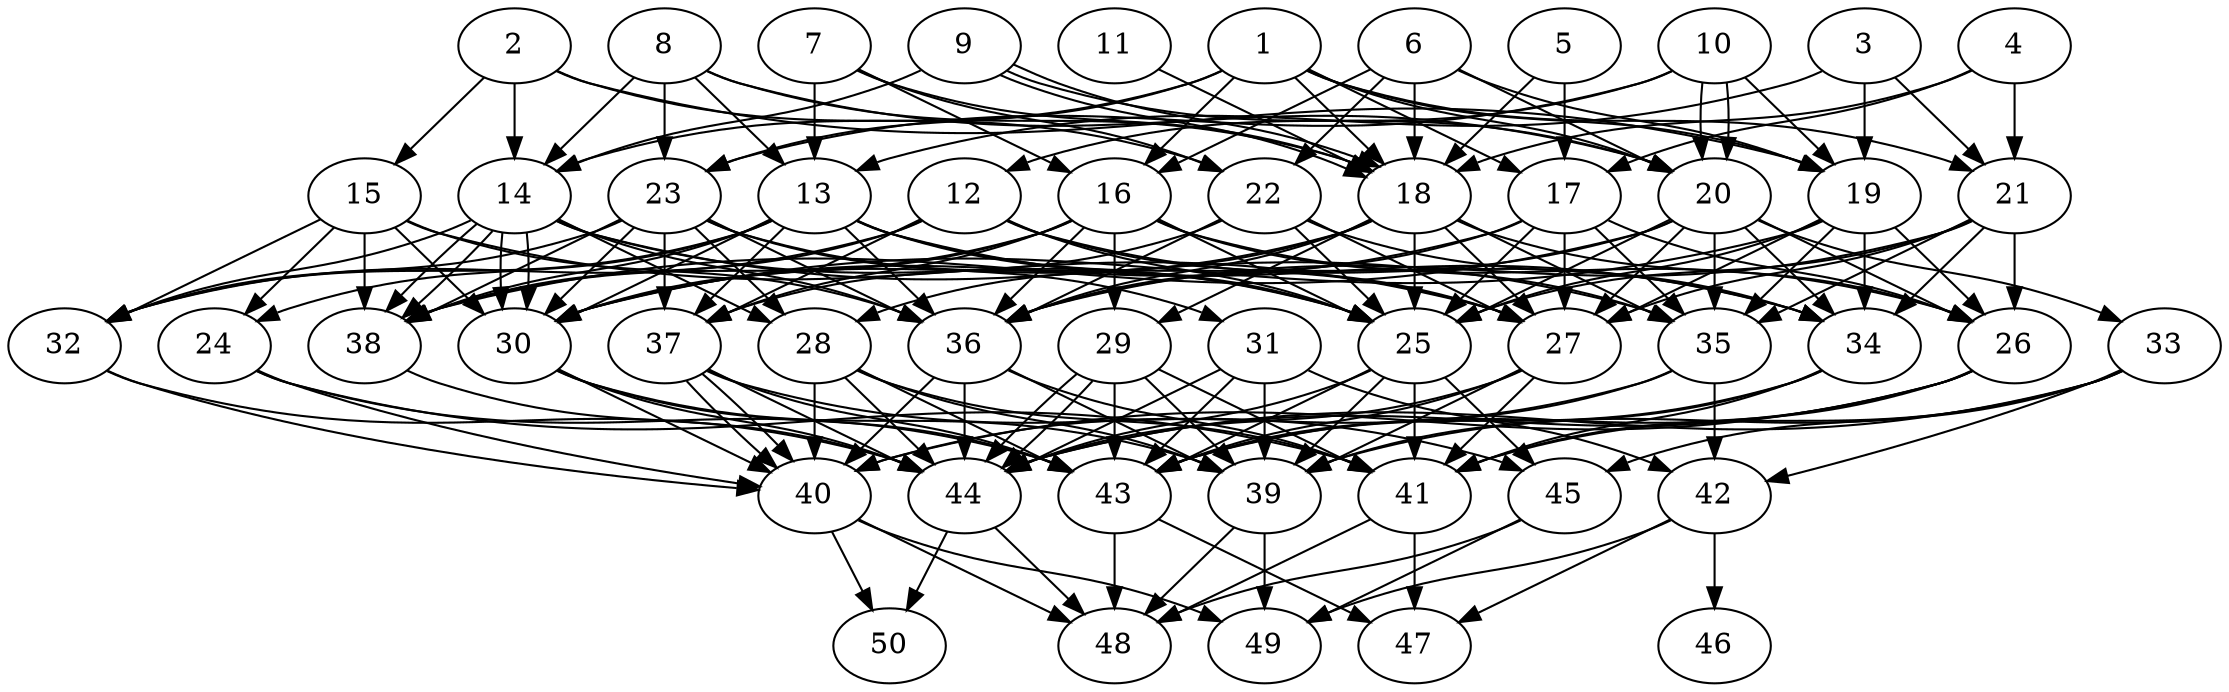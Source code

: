// DAG automatically generated by daggen at Tue Aug  6 16:32:29 2019
// ./daggen --dot -n 50 --ccr 0.5 --fat 0.7 --regular 0.5 --density 0.9 --mindata 5242880 --maxdata 52428800 
digraph G {
  1 [size="75630592", alpha="0.03", expect_size="37815296"] 
  1 -> 14 [size ="37815296"]
  1 -> 16 [size ="37815296"]
  1 -> 17 [size ="37815296"]
  1 -> 18 [size ="37815296"]
  1 -> 19 [size ="37815296"]
  1 -> 20 [size ="37815296"]
  1 -> 21 [size ="37815296"]
  1 -> 23 [size ="37815296"]
  2 [size="36952064", alpha="0.09", expect_size="18476032"] 
  2 -> 14 [size ="18476032"]
  2 -> 15 [size ="18476032"]
  2 -> 19 [size ="18476032"]
  2 -> 22 [size ="18476032"]
  3 [size="66424832", alpha="0.18", expect_size="33212416"] 
  3 -> 13 [size ="33212416"]
  3 -> 19 [size ="33212416"]
  3 -> 21 [size ="33212416"]
  4 [size="37189632", alpha="0.04", expect_size="18594816"] 
  4 -> 17 [size ="18594816"]
  4 -> 18 [size ="18594816"]
  4 -> 21 [size ="18594816"]
  5 [size="88625152", alpha="0.06", expect_size="44312576"] 
  5 -> 17 [size ="44312576"]
  5 -> 18 [size ="44312576"]
  6 [size="88973312", alpha="0.14", expect_size="44486656"] 
  6 -> 16 [size ="44486656"]
  6 -> 18 [size ="44486656"]
  6 -> 19 [size ="44486656"]
  6 -> 20 [size ="44486656"]
  6 -> 22 [size ="44486656"]
  7 [size="73994240", alpha="0.06", expect_size="36997120"] 
  7 -> 13 [size ="36997120"]
  7 -> 16 [size ="36997120"]
  7 -> 18 [size ="36997120"]
  7 -> 22 [size ="36997120"]
  8 [size="36532224", alpha="0.01", expect_size="18266112"] 
  8 -> 13 [size ="18266112"]
  8 -> 14 [size ="18266112"]
  8 -> 18 [size ="18266112"]
  8 -> 20 [size ="18266112"]
  8 -> 23 [size ="18266112"]
  9 [size="55447552", alpha="0.07", expect_size="27723776"] 
  9 -> 14 [size ="27723776"]
  9 -> 18 [size ="27723776"]
  9 -> 18 [size ="27723776"]
  9 -> 20 [size ="27723776"]
  10 [size="84105216", alpha="0.07", expect_size="42052608"] 
  10 -> 12 [size ="42052608"]
  10 -> 19 [size ="42052608"]
  10 -> 20 [size ="42052608"]
  10 -> 20 [size ="42052608"]
  10 -> 23 [size ="42052608"]
  11 [size="57731072", alpha="0.19", expect_size="28865536"] 
  11 -> 18 [size ="28865536"]
  12 [size="70842368", alpha="0.10", expect_size="35421184"] 
  12 -> 25 [size ="35421184"]
  12 -> 27 [size ="35421184"]
  12 -> 32 [size ="35421184"]
  12 -> 34 [size ="35421184"]
  12 -> 37 [size ="35421184"]
  12 -> 38 [size ="35421184"]
  13 [size="17053696", alpha="0.12", expect_size="8526848"] 
  13 -> 24 [size ="8526848"]
  13 -> 25 [size ="8526848"]
  13 -> 27 [size ="8526848"]
  13 -> 30 [size ="8526848"]
  13 -> 32 [size ="8526848"]
  13 -> 34 [size ="8526848"]
  13 -> 36 [size ="8526848"]
  13 -> 37 [size ="8526848"]
  13 -> 38 [size ="8526848"]
  14 [size="99952640", alpha="0.20", expect_size="49976320"] 
  14 -> 25 [size ="49976320"]
  14 -> 28 [size ="49976320"]
  14 -> 30 [size ="49976320"]
  14 -> 30 [size ="49976320"]
  14 -> 32 [size ="49976320"]
  14 -> 35 [size ="49976320"]
  14 -> 36 [size ="49976320"]
  14 -> 38 [size ="49976320"]
  14 -> 38 [size ="49976320"]
  15 [size="24778752", alpha="0.02", expect_size="12389376"] 
  15 -> 24 [size ="12389376"]
  15 -> 27 [size ="12389376"]
  15 -> 30 [size ="12389376"]
  15 -> 32 [size ="12389376"]
  15 -> 36 [size ="12389376"]
  15 -> 38 [size ="12389376"]
  16 [size="53041152", alpha="0.18", expect_size="26520576"] 
  16 -> 25 [size ="26520576"]
  16 -> 26 [size ="26520576"]
  16 -> 29 [size ="26520576"]
  16 -> 30 [size ="26520576"]
  16 -> 35 [size ="26520576"]
  16 -> 36 [size ="26520576"]
  16 -> 37 [size ="26520576"]
  16 -> 38 [size ="26520576"]
  17 [size="24297472", alpha="0.18", expect_size="12148736"] 
  17 -> 25 [size ="12148736"]
  17 -> 26 [size ="12148736"]
  17 -> 27 [size ="12148736"]
  17 -> 30 [size ="12148736"]
  17 -> 35 [size ="12148736"]
  17 -> 36 [size ="12148736"]
  18 [size="53581824", alpha="0.04", expect_size="26790912"] 
  18 -> 25 [size ="26790912"]
  18 -> 26 [size ="26790912"]
  18 -> 27 [size ="26790912"]
  18 -> 28 [size ="26790912"]
  18 -> 29 [size ="26790912"]
  18 -> 30 [size ="26790912"]
  18 -> 35 [size ="26790912"]
  18 -> 36 [size ="26790912"]
  19 [size="57419776", alpha="0.10", expect_size="28709888"] 
  19 -> 25 [size ="28709888"]
  19 -> 26 [size ="28709888"]
  19 -> 27 [size ="28709888"]
  19 -> 30 [size ="28709888"]
  19 -> 34 [size ="28709888"]
  19 -> 35 [size ="28709888"]
  20 [size="88922112", alpha="0.05", expect_size="44461056"] 
  20 -> 25 [size ="44461056"]
  20 -> 26 [size ="44461056"]
  20 -> 27 [size ="44461056"]
  20 -> 33 [size ="44461056"]
  20 -> 34 [size ="44461056"]
  20 -> 35 [size ="44461056"]
  20 -> 36 [size ="44461056"]
  20 -> 38 [size ="44461056"]
  21 [size="28336128", alpha="0.15", expect_size="14168064"] 
  21 -> 25 [size ="14168064"]
  21 -> 26 [size ="14168064"]
  21 -> 27 [size ="14168064"]
  21 -> 34 [size ="14168064"]
  21 -> 35 [size ="14168064"]
  21 -> 36 [size ="14168064"]
  22 [size="22716416", alpha="0.10", expect_size="11358208"] 
  22 -> 25 [size ="11358208"]
  22 -> 27 [size ="11358208"]
  22 -> 34 [size ="11358208"]
  22 -> 36 [size ="11358208"]
  22 -> 37 [size ="11358208"]
  23 [size="70021120", alpha="0.18", expect_size="35010560"] 
  23 -> 25 [size ="35010560"]
  23 -> 28 [size ="35010560"]
  23 -> 30 [size ="35010560"]
  23 -> 31 [size ="35010560"]
  23 -> 32 [size ="35010560"]
  23 -> 36 [size ="35010560"]
  23 -> 37 [size ="35010560"]
  23 -> 38 [size ="35010560"]
  24 [size="33388544", alpha="0.10", expect_size="16694272"] 
  24 -> 40 [size ="16694272"]
  24 -> 41 [size ="16694272"]
  24 -> 43 [size ="16694272"]
  25 [size="32188416", alpha="0.20", expect_size="16094208"] 
  25 -> 39 [size ="16094208"]
  25 -> 41 [size ="16094208"]
  25 -> 43 [size ="16094208"]
  25 -> 44 [size ="16094208"]
  25 -> 45 [size ="16094208"]
  26 [size="43132928", alpha="0.06", expect_size="21566464"] 
  26 -> 40 [size ="21566464"]
  26 -> 41 [size ="21566464"]
  26 -> 43 [size ="21566464"]
  26 -> 44 [size ="21566464"]
  27 [size="35389440", alpha="0.05", expect_size="17694720"] 
  27 -> 39 [size ="17694720"]
  27 -> 41 [size ="17694720"]
  27 -> 43 [size ="17694720"]
  27 -> 44 [size ="17694720"]
  28 [size="27942912", alpha="0.10", expect_size="13971456"] 
  28 -> 39 [size ="13971456"]
  28 -> 40 [size ="13971456"]
  28 -> 41 [size ="13971456"]
  28 -> 43 [size ="13971456"]
  28 -> 44 [size ="13971456"]
  29 [size="45938688", alpha="0.05", expect_size="22969344"] 
  29 -> 39 [size ="22969344"]
  29 -> 41 [size ="22969344"]
  29 -> 43 [size ="22969344"]
  29 -> 44 [size ="22969344"]
  29 -> 44 [size ="22969344"]
  30 [size="91217920", alpha="0.15", expect_size="45608960"] 
  30 -> 39 [size ="45608960"]
  30 -> 40 [size ="45608960"]
  30 -> 43 [size ="45608960"]
  30 -> 44 [size ="45608960"]
  31 [size="22626304", alpha="0.15", expect_size="11313152"] 
  31 -> 39 [size ="11313152"]
  31 -> 42 [size ="11313152"]
  31 -> 43 [size ="11313152"]
  31 -> 44 [size ="11313152"]
  32 [size="94056448", alpha="0.08", expect_size="47028224"] 
  32 -> 40 [size ="47028224"]
  32 -> 44 [size ="47028224"]
  33 [size="48855040", alpha="0.02", expect_size="24427520"] 
  33 -> 39 [size ="24427520"]
  33 -> 41 [size ="24427520"]
  33 -> 42 [size ="24427520"]
  33 -> 44 [size ="24427520"]
  33 -> 45 [size ="24427520"]
  34 [size="37339136", alpha="0.15", expect_size="18669568"] 
  34 -> 39 [size ="18669568"]
  34 -> 41 [size ="18669568"]
  34 -> 43 [size ="18669568"]
  35 [size="86212608", alpha="0.12", expect_size="43106304"] 
  35 -> 40 [size ="43106304"]
  35 -> 42 [size ="43106304"]
  35 -> 43 [size ="43106304"]
  36 [size="84871168", alpha="0.17", expect_size="42435584"] 
  36 -> 39 [size ="42435584"]
  36 -> 40 [size ="42435584"]
  36 -> 41 [size ="42435584"]
  36 -> 44 [size ="42435584"]
  37 [size="17432576", alpha="0.05", expect_size="8716288"] 
  37 -> 40 [size ="8716288"]
  37 -> 40 [size ="8716288"]
  37 -> 43 [size ="8716288"]
  37 -> 44 [size ="8716288"]
  37 -> 45 [size ="8716288"]
  38 [size="41777152", alpha="0.03", expect_size="20888576"] 
  38 -> 44 [size ="20888576"]
  39 [size="89581568", alpha="0.10", expect_size="44790784"] 
  39 -> 48 [size ="44790784"]
  39 -> 49 [size ="44790784"]
  40 [size="17061888", alpha="0.14", expect_size="8530944"] 
  40 -> 48 [size ="8530944"]
  40 -> 49 [size ="8530944"]
  40 -> 50 [size ="8530944"]
  41 [size="86585344", alpha="0.01", expect_size="43292672"] 
  41 -> 47 [size ="43292672"]
  41 -> 48 [size ="43292672"]
  42 [size="62281728", alpha="0.12", expect_size="31140864"] 
  42 -> 46 [size ="31140864"]
  42 -> 47 [size ="31140864"]
  42 -> 49 [size ="31140864"]
  43 [size="98879488", alpha="0.15", expect_size="49439744"] 
  43 -> 47 [size ="49439744"]
  43 -> 48 [size ="49439744"]
  44 [size="14206976", alpha="0.03", expect_size="7103488"] 
  44 -> 48 [size ="7103488"]
  44 -> 50 [size ="7103488"]
  45 [size="86474752", alpha="0.15", expect_size="43237376"] 
  45 -> 48 [size ="43237376"]
  45 -> 49 [size ="43237376"]
  46 [size="46860288", alpha="0.14", expect_size="23430144"] 
  47 [size="32292864", alpha="0.19", expect_size="16146432"] 
  48 [size="56586240", alpha="0.07", expect_size="28293120"] 
  49 [size="68464640", alpha="0.03", expect_size="34232320"] 
  50 [size="20492288", alpha="0.16", expect_size="10246144"] 
}
